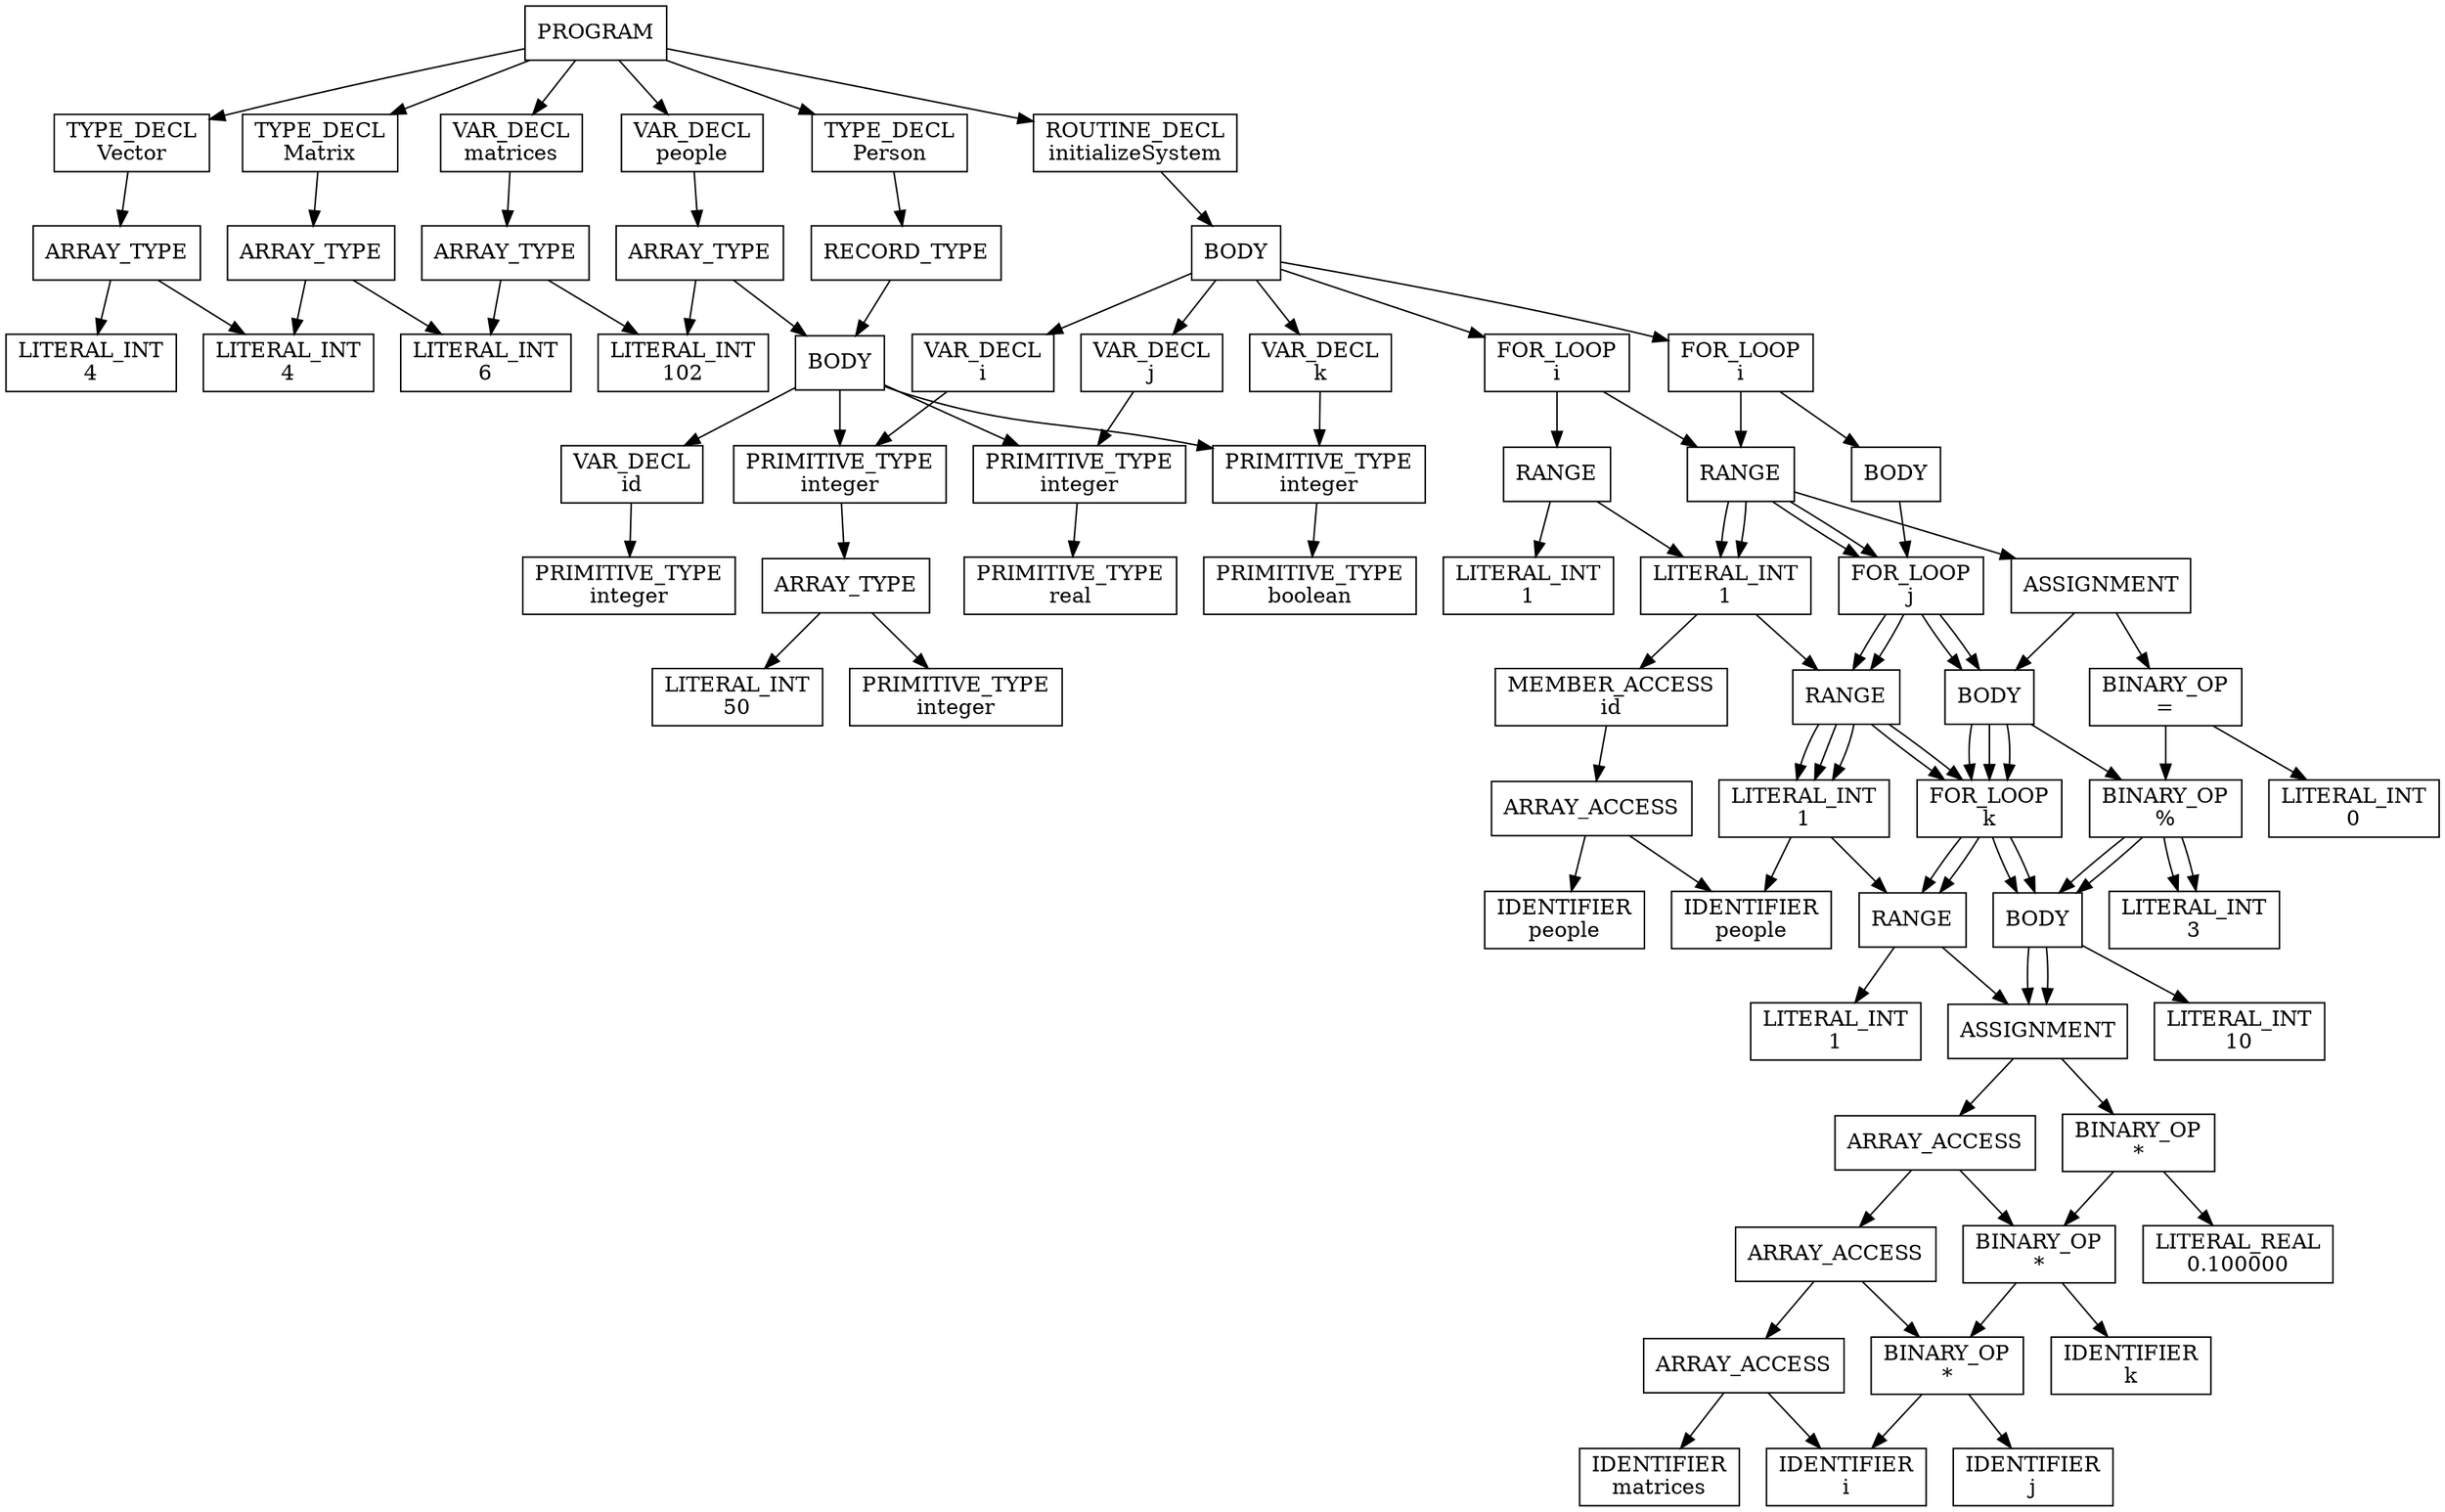 digraph AST {
  node [shape=box];
  n0 [label="PROGRAM"];
  n0 -> n1;
  n1 [label="TYPE_DECL\nVector"];
  n1 -> n2;
  n2 [label="ARRAY_TYPE"];
  n2 -> n3;
  n3 [label="LITERAL_INT\n4"];
  n2 -> n1003;
  n1003 [label="PRIMITIVE_TYPE\nreal"];
  n0 -> n1001;
  n1001 [label="TYPE_DECL\nMatrix"];
  n1001 -> n1002;
  n1002 [label="ARRAY_TYPE"];
  n1002 -> n1003;
  n1003 [label="LITERAL_INT\n4"];
  n1002 -> n2003;
  n2003 [label="USER_TYPE\nVector"];
  n0 -> n2001;
  n2001 [label="VAR_DECL\nmatrices"];
  n2001 -> n2002;
  n2002 [label="ARRAY_TYPE"];
  n2002 -> n2003;
  n2003 [label="LITERAL_INT\n6"];
  n2002 -> n3003;
  n3003 [label="USER_TYPE\nMatrix"];
  n0 -> n3001;
  n3001 [label="VAR_DECL\npeople"];
  n3001 -> n3002;
  n3002 [label="ARRAY_TYPE"];
  n3002 -> n3003;
  n3003 [label="LITERAL_INT\n102"];
  n3002 -> n4003;
  n4003 [label="USER_TYPE\nPerson"];
  n0 -> n4001;
  n4001 [label="TYPE_DECL\nPerson"];
  n4001 -> n4002;
  n4002 [label="RECORD_TYPE"];
  n4002 -> n4003;
  n4003 [label="BODY"];
  n4003 -> n4004;
  n4004 [label="VAR_DECL\nid"];
  n4004 -> n4005;
  n4005 [label="PRIMITIVE_TYPE\ninteger"];
  n4003 -> n5004;
  n5004 [label="VAR_DECL\nname"];
  n5004 -> n5005;
  n5005 [label="ARRAY_TYPE"];
  n5005 -> n5006;
  n5006 [label="LITERAL_INT\n50"];
  n5005 -> n6006;
  n6006 [label="PRIMITIVE_TYPE\ninteger"];
  n4003 -> n6004;
  n6004 [label="VAR_DECL\nheight"];
  n6004 -> n6005;
  n6005 [label="PRIMITIVE_TYPE\nreal"];
  n4003 -> n7004;
  n7004 [label="VAR_DECL\nisStudent"];
  n7004 -> n7005;
  n7005 [label="PRIMITIVE_TYPE\nboolean"];
  n0 -> n5001;
  n5001 [label="ROUTINE_DECL\ninitializeSystem"];
  n5001 -> n5002;
  n5002 [label="BODY"];
  n5002 -> n5003;
  n5003 [label="VAR_DECL\ni"];
  n5003 -> n5004;
  n5004 [label="PRIMITIVE_TYPE\ninteger"];
  n5002 -> n6003;
  n6003 [label="VAR_DECL\nj"];
  n6003 -> n6004;
  n6004 [label="PRIMITIVE_TYPE\ninteger"];
  n5002 -> n7003;
  n7003 [label="VAR_DECL\nk"];
  n7003 -> n7004;
  n7004 [label="PRIMITIVE_TYPE\ninteger"];
  n5002 -> n8003;
  n8003 [label="FOR_LOOP\ni"];
  n8003 -> n8004;
  n8004 [label="RANGE"];
  n8004 -> n8005;
  n8005 [label="LITERAL_INT\n1"];
  n8004 -> n9005;
  n9005 [label="LITERAL_INT\n100"];
  n8003 -> n9004;
  n9004 [label="BODY"];
  n9004 -> n9005;
  n9005 [label="ASSIGNMENT"];
  n9005 -> n9006;
  n9006 [label="MEMBER_ACCESS\nid"];
  n9006 -> n9007;
  n9007 [label="ARRAY_ACCESS"];
  n9007 -> n9008;
  n9008 [label="IDENTIFIER\npeople"];
  n9007 -> n10008;
  n10008 [label="IDENTIFIER\ni"];
  n9005 -> n10006;
  n10006 [label="BINARY_OP\n+"];
  n10006 -> n10007;
  n10007 [label="LITERAL_INT\n1000"];
  n10006 -> n11007;
  n11007 [label="IDENTIFIER\ni"];
  n9004 -> n10005;
  n10005 [label="ASSIGNMENT"];
  n10005 -> n10006;
  n10006 [label="MEMBER_ACCESS\nheight"];
  n10006 -> n10007;
  n10007 [label="ARRAY_ACCESS"];
  n10007 -> n10008;
  n10008 [label="IDENTIFIER\npeople"];
  n10007 -> n11008;
  n11008 [label="IDENTIFIER\ni"];
  n10005 -> n11006;
  n11006 [label="BINARY_OP\n+"];
  n11006 -> n11007;
  n11007 [label="LITERAL_REAL\n1.500000"];
  n11006 -> n12007;
  n12007 [label="BINARY_OP\n*"];
  n12007 -> n12008;
  n12008 [label="BINARY_OP\n%"];
  n12008 -> n12009;
  n12009 [label="IDENTIFIER\ni"];
  n12008 -> n13009;
  n13009 [label="LITERAL_INT\n10"];
  n12007 -> n13008;
  n13008 [label="LITERAL_REAL\n0.100000"];
  n9004 -> n11005;
  n11005 [label="ASSIGNMENT"];
  n11005 -> n11006;
  n11006 [label="MEMBER_ACCESS\nisStudent"];
  n11006 -> n11007;
  n11007 [label="ARRAY_ACCESS"];
  n11007 -> n11008;
  n11008 [label="IDENTIFIER\npeople"];
  n11007 -> n12008;
  n12008 [label="IDENTIFIER\ni"];
  n11005 -> n12006;
  n12006 [label="BINARY_OP\n="];
  n12006 -> n12007;
  n12007 [label="BINARY_OP\n%"];
  n12007 -> n12008;
  n12008 [label="IDENTIFIER\ni"];
  n12007 -> n13008;
  n13008 [label="LITERAL_INT\n3"];
  n12006 -> n13007;
  n13007 [label="LITERAL_INT\n0"];
  n5002 -> n9003;
  n9003 [label="FOR_LOOP\ni"];
  n9003 -> n9004;
  n9004 [label="RANGE"];
  n9004 -> n9005;
  n9005 [label="LITERAL_INT\n1"];
  n9004 -> n10005;
  n10005 [label="LITERAL_INT\n5"];
  n9003 -> n10004;
  n10004 [label="BODY"];
  n10004 -> n10005;
  n10005 [label="FOR_LOOP\nj"];
  n10005 -> n10006;
  n10006 [label="RANGE"];
  n10006 -> n10007;
  n10007 [label="LITERAL_INT\n1"];
  n10006 -> n11007;
  n11007 [label="LITERAL_INT\n3"];
  n10005 -> n11006;
  n11006 [label="BODY"];
  n11006 -> n11007;
  n11007 [label="FOR_LOOP\nk"];
  n11007 -> n11008;
  n11008 [label="RANGE"];
  n11008 -> n11009;
  n11009 [label="LITERAL_INT\n1"];
  n11008 -> n12009;
  n12009 [label="LITERAL_INT\n3"];
  n11007 -> n12008;
  n12008 [label="BODY"];
  n12008 -> n12009;
  n12009 [label="ASSIGNMENT"];
  n12009 -> n12010;
  n12010 [label="ARRAY_ACCESS"];
  n12010 -> n12011;
  n12011 [label="ARRAY_ACCESS"];
  n12011 -> n12012;
  n12012 [label="ARRAY_ACCESS"];
  n12012 -> n12013;
  n12013 [label="IDENTIFIER\nmatrices"];
  n12012 -> n13013;
  n13013 [label="IDENTIFIER\ni"];
  n12011 -> n13012;
  n13012 [label="IDENTIFIER\nj"];
  n12010 -> n13011;
  n13011 [label="IDENTIFIER\nk"];
  n12009 -> n13010;
  n13010 [label="BINARY_OP\n*"];
  n13010 -> n13011;
  n13011 [label="BINARY_OP\n*"];
  n13011 -> n13012;
  n13012 [label="BINARY_OP\n*"];
  n13012 -> n13013;
  n13013 [label="IDENTIFIER\ni"];
  n13012 -> n14013;
  n14013 [label="IDENTIFIER\nj"];
  n13011 -> n14012;
  n14012 [label="IDENTIFIER\nk"];
  n13010 -> n14011;
  n14011 [label="LITERAL_REAL\n0.100000"];
}
